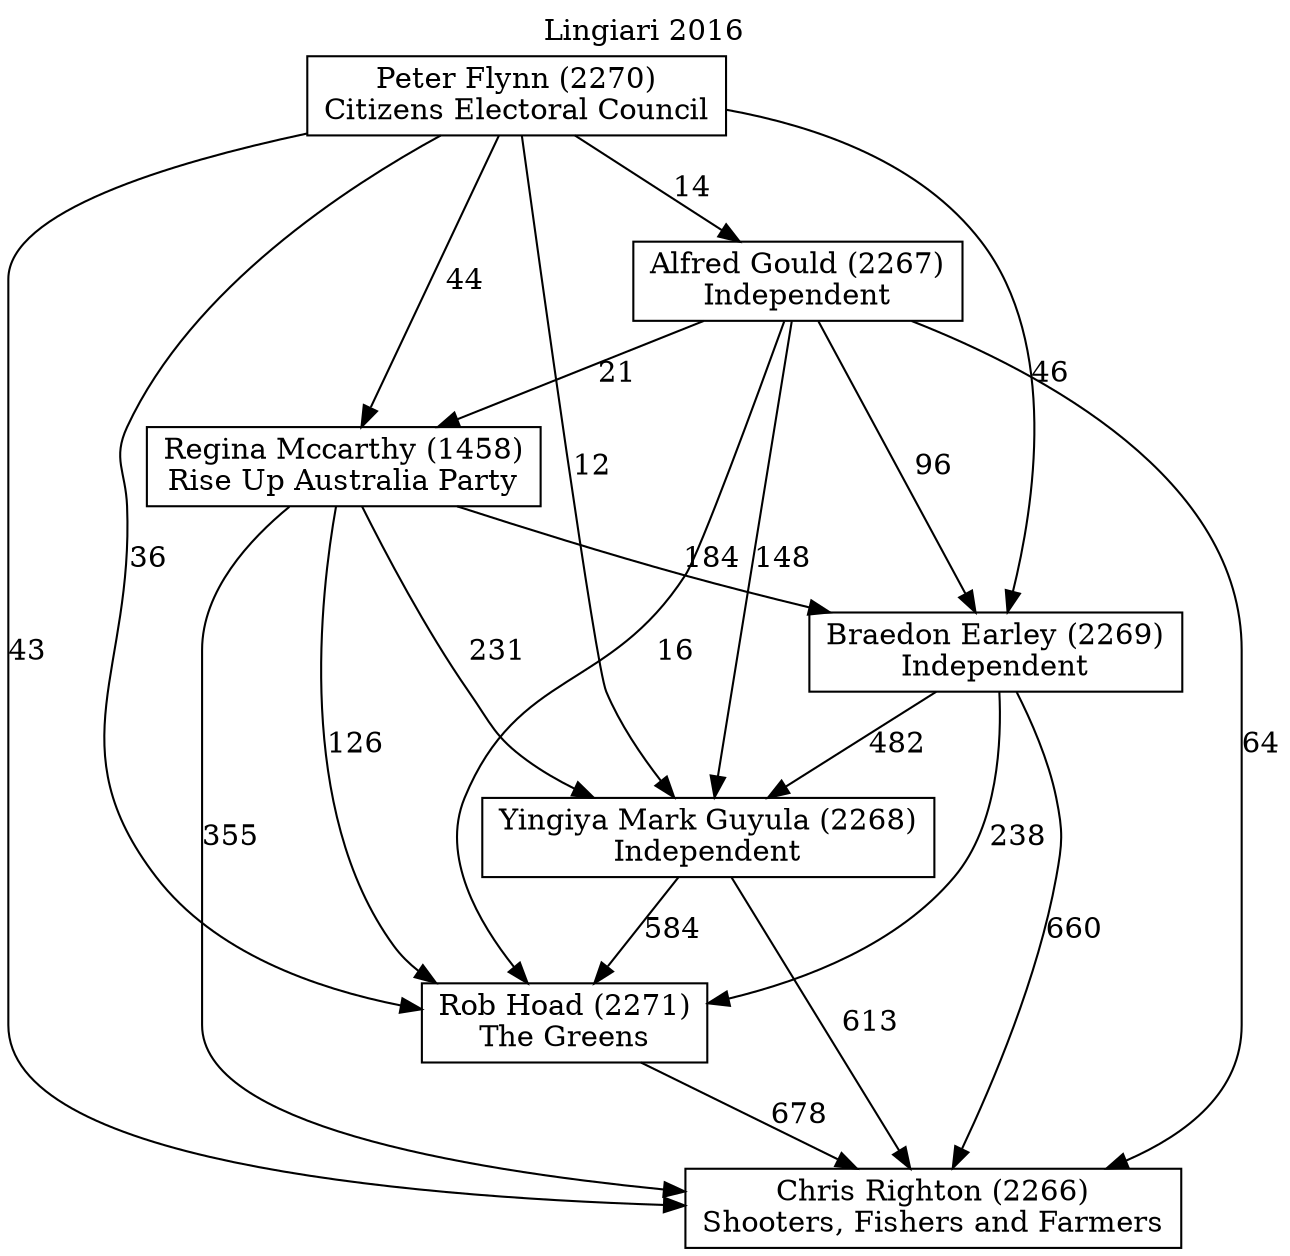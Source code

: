 // House preference flow
digraph "Chris Righton (2266)_Lingiari_2016" {
	graph [label="Lingiari 2016" labelloc=t mclimit=10]
	node [shape=box]
	"Rob Hoad (2271)" [label="Rob Hoad (2271)
The Greens"]
	"Chris Righton (2266)" [label="Chris Righton (2266)
Shooters, Fishers and Farmers"]
	"Yingiya Mark Guyula (2268)" [label="Yingiya Mark Guyula (2268)
Independent"]
	"Peter Flynn (2270)" [label="Peter Flynn (2270)
Citizens Electoral Council"]
	"Alfred Gould (2267)" [label="Alfred Gould (2267)
Independent"]
	"Regina Mccarthy (1458)" [label="Regina Mccarthy (1458)
Rise Up Australia Party"]
	"Braedon Earley (2269)" [label="Braedon Earley (2269)
Independent"]
	"Regina Mccarthy (1458)" -> "Chris Righton (2266)" [label=355]
	"Alfred Gould (2267)" -> "Chris Righton (2266)" [label=64]
	"Peter Flynn (2270)" -> "Regina Mccarthy (1458)" [label=44]
	"Alfred Gould (2267)" -> "Regina Mccarthy (1458)" [label=21]
	"Alfred Gould (2267)" -> "Yingiya Mark Guyula (2268)" [label=148]
	"Peter Flynn (2270)" -> "Braedon Earley (2269)" [label=46]
	"Regina Mccarthy (1458)" -> "Yingiya Mark Guyula (2268)" [label=231]
	"Yingiya Mark Guyula (2268)" -> "Chris Righton (2266)" [label=613]
	"Braedon Earley (2269)" -> "Chris Righton (2266)" [label=660]
	"Regina Mccarthy (1458)" -> "Braedon Earley (2269)" [label=184]
	"Peter Flynn (2270)" -> "Yingiya Mark Guyula (2268)" [label=12]
	"Braedon Earley (2269)" -> "Rob Hoad (2271)" [label=238]
	"Peter Flynn (2270)" -> "Chris Righton (2266)" [label=43]
	"Alfred Gould (2267)" -> "Braedon Earley (2269)" [label=96]
	"Yingiya Mark Guyula (2268)" -> "Rob Hoad (2271)" [label=584]
	"Peter Flynn (2270)" -> "Alfred Gould (2267)" [label=14]
	"Peter Flynn (2270)" -> "Rob Hoad (2271)" [label=36]
	"Regina Mccarthy (1458)" -> "Rob Hoad (2271)" [label=126]
	"Rob Hoad (2271)" -> "Chris Righton (2266)" [label=678]
	"Alfred Gould (2267)" -> "Rob Hoad (2271)" [label=16]
	"Braedon Earley (2269)" -> "Yingiya Mark Guyula (2268)" [label=482]
}
